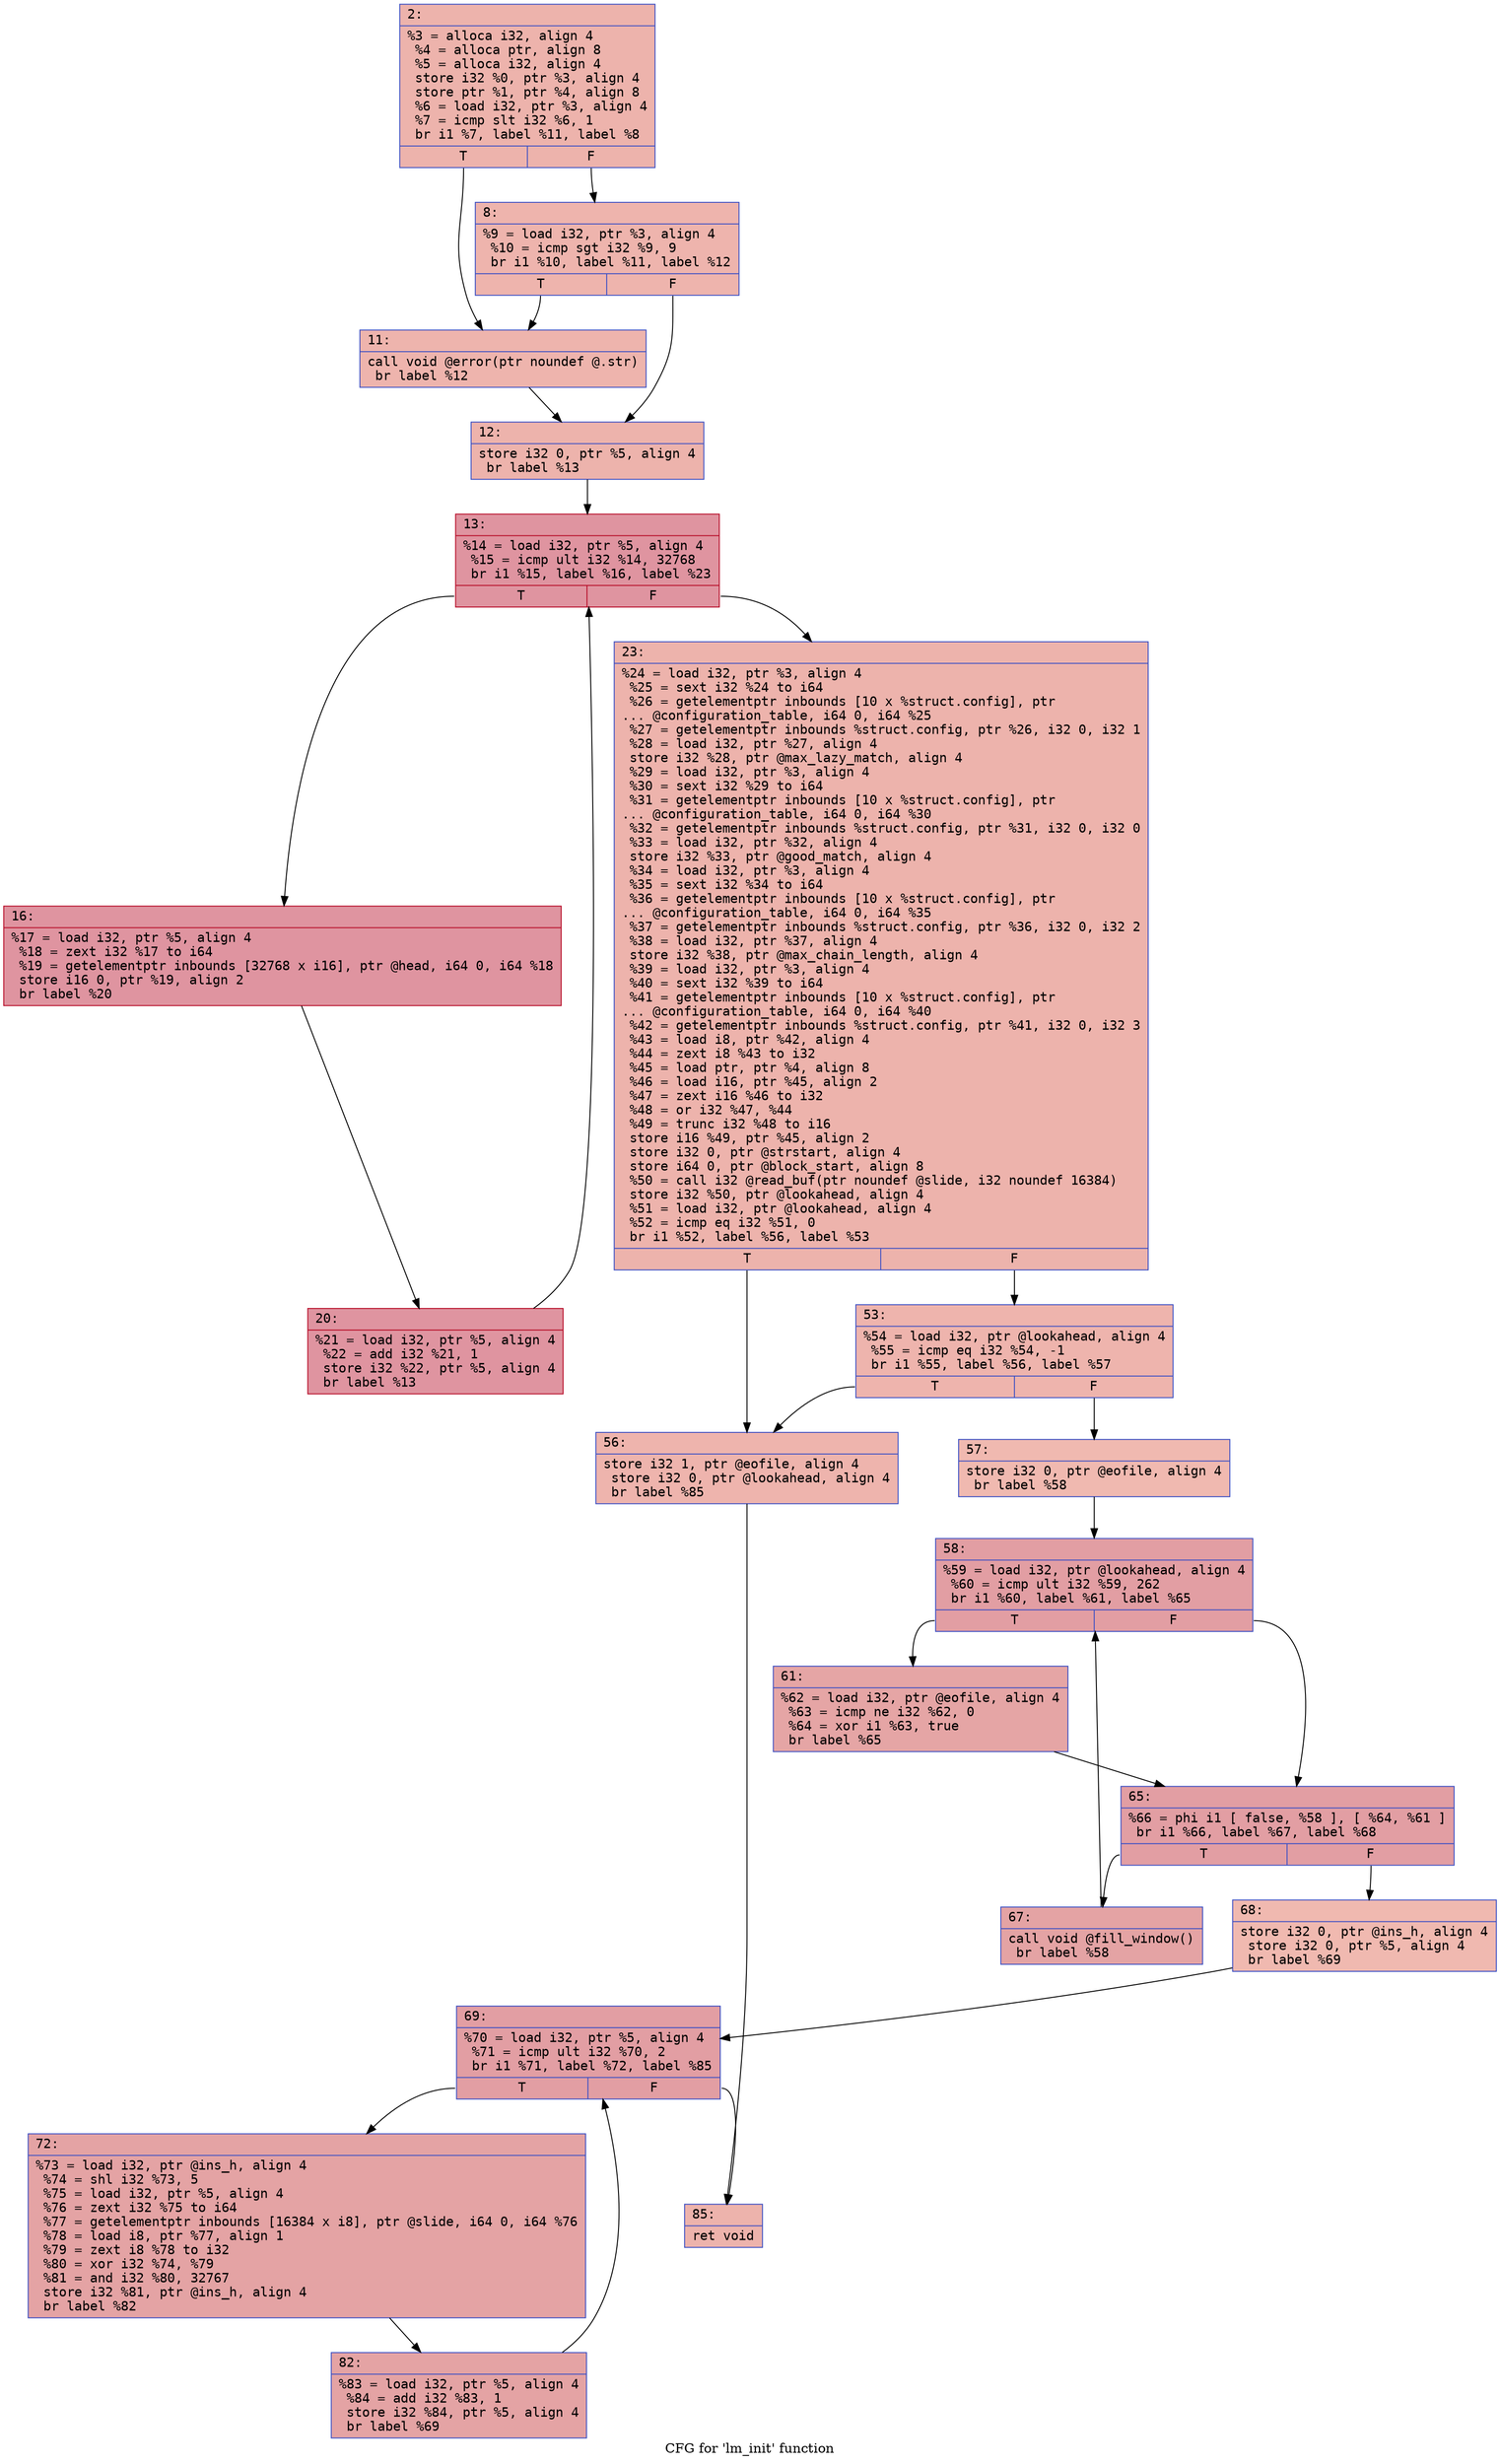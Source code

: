 digraph "CFG for 'lm_init' function" {
	label="CFG for 'lm_init' function";

	Node0x60000389e030 [shape=record,color="#3d50c3ff", style=filled, fillcolor="#d6524470" fontname="Courier",label="{2:\l|  %3 = alloca i32, align 4\l  %4 = alloca ptr, align 8\l  %5 = alloca i32, align 4\l  store i32 %0, ptr %3, align 4\l  store ptr %1, ptr %4, align 8\l  %6 = load i32, ptr %3, align 4\l  %7 = icmp slt i32 %6, 1\l  br i1 %7, label %11, label %8\l|{<s0>T|<s1>F}}"];
	Node0x60000389e030:s0 -> Node0x60000389e0d0[tooltip="2 -> 11\nProbability 37.50%" ];
	Node0x60000389e030:s1 -> Node0x60000389e080[tooltip="2 -> 8\nProbability 62.50%" ];
	Node0x60000389e080 [shape=record,color="#3d50c3ff", style=filled, fillcolor="#d8564670" fontname="Courier",label="{8:\l|  %9 = load i32, ptr %3, align 4\l  %10 = icmp sgt i32 %9, 9\l  br i1 %10, label %11, label %12\l|{<s0>T|<s1>F}}"];
	Node0x60000389e080:s0 -> Node0x60000389e0d0[tooltip="8 -> 11\nProbability 50.00%" ];
	Node0x60000389e080:s1 -> Node0x60000389e120[tooltip="8 -> 12\nProbability 50.00%" ];
	Node0x60000389e0d0 [shape=record,color="#3d50c3ff", style=filled, fillcolor="#d8564670" fontname="Courier",label="{11:\l|  call void @error(ptr noundef @.str)\l  br label %12\l}"];
	Node0x60000389e0d0 -> Node0x60000389e120[tooltip="11 -> 12\nProbability 100.00%" ];
	Node0x60000389e120 [shape=record,color="#3d50c3ff", style=filled, fillcolor="#d6524470" fontname="Courier",label="{12:\l|  store i32 0, ptr %5, align 4\l  br label %13\l}"];
	Node0x60000389e120 -> Node0x60000389e170[tooltip="12 -> 13\nProbability 100.00%" ];
	Node0x60000389e170 [shape=record,color="#b70d28ff", style=filled, fillcolor="#b70d2870" fontname="Courier",label="{13:\l|  %14 = load i32, ptr %5, align 4\l  %15 = icmp ult i32 %14, 32768\l  br i1 %15, label %16, label %23\l|{<s0>T|<s1>F}}"];
	Node0x60000389e170:s0 -> Node0x60000389e1c0[tooltip="13 -> 16\nProbability 96.88%" ];
	Node0x60000389e170:s1 -> Node0x60000389e260[tooltip="13 -> 23\nProbability 3.12%" ];
	Node0x60000389e1c0 [shape=record,color="#b70d28ff", style=filled, fillcolor="#b70d2870" fontname="Courier",label="{16:\l|  %17 = load i32, ptr %5, align 4\l  %18 = zext i32 %17 to i64\l  %19 = getelementptr inbounds [32768 x i16], ptr @head, i64 0, i64 %18\l  store i16 0, ptr %19, align 2\l  br label %20\l}"];
	Node0x60000389e1c0 -> Node0x60000389e210[tooltip="16 -> 20\nProbability 100.00%" ];
	Node0x60000389e210 [shape=record,color="#b70d28ff", style=filled, fillcolor="#b70d2870" fontname="Courier",label="{20:\l|  %21 = load i32, ptr %5, align 4\l  %22 = add i32 %21, 1\l  store i32 %22, ptr %5, align 4\l  br label %13\l}"];
	Node0x60000389e210 -> Node0x60000389e170[tooltip="20 -> 13\nProbability 100.00%" ];
	Node0x60000389e260 [shape=record,color="#3d50c3ff", style=filled, fillcolor="#d6524470" fontname="Courier",label="{23:\l|  %24 = load i32, ptr %3, align 4\l  %25 = sext i32 %24 to i64\l  %26 = getelementptr inbounds [10 x %struct.config], ptr\l... @configuration_table, i64 0, i64 %25\l  %27 = getelementptr inbounds %struct.config, ptr %26, i32 0, i32 1\l  %28 = load i32, ptr %27, align 4\l  store i32 %28, ptr @max_lazy_match, align 4\l  %29 = load i32, ptr %3, align 4\l  %30 = sext i32 %29 to i64\l  %31 = getelementptr inbounds [10 x %struct.config], ptr\l... @configuration_table, i64 0, i64 %30\l  %32 = getelementptr inbounds %struct.config, ptr %31, i32 0, i32 0\l  %33 = load i32, ptr %32, align 4\l  store i32 %33, ptr @good_match, align 4\l  %34 = load i32, ptr %3, align 4\l  %35 = sext i32 %34 to i64\l  %36 = getelementptr inbounds [10 x %struct.config], ptr\l... @configuration_table, i64 0, i64 %35\l  %37 = getelementptr inbounds %struct.config, ptr %36, i32 0, i32 2\l  %38 = load i32, ptr %37, align 4\l  store i32 %38, ptr @max_chain_length, align 4\l  %39 = load i32, ptr %3, align 4\l  %40 = sext i32 %39 to i64\l  %41 = getelementptr inbounds [10 x %struct.config], ptr\l... @configuration_table, i64 0, i64 %40\l  %42 = getelementptr inbounds %struct.config, ptr %41, i32 0, i32 3\l  %43 = load i8, ptr %42, align 4\l  %44 = zext i8 %43 to i32\l  %45 = load ptr, ptr %4, align 8\l  %46 = load i16, ptr %45, align 2\l  %47 = zext i16 %46 to i32\l  %48 = or i32 %47, %44\l  %49 = trunc i32 %48 to i16\l  store i16 %49, ptr %45, align 2\l  store i32 0, ptr @strstart, align 4\l  store i64 0, ptr @block_start, align 8\l  %50 = call i32 @read_buf(ptr noundef @slide, i32 noundef 16384)\l  store i32 %50, ptr @lookahead, align 4\l  %51 = load i32, ptr @lookahead, align 4\l  %52 = icmp eq i32 %51, 0\l  br i1 %52, label %56, label %53\l|{<s0>T|<s1>F}}"];
	Node0x60000389e260:s0 -> Node0x60000389e300[tooltip="23 -> 56\nProbability 37.50%" ];
	Node0x60000389e260:s1 -> Node0x60000389e2b0[tooltip="23 -> 53\nProbability 62.50%" ];
	Node0x60000389e2b0 [shape=record,color="#3d50c3ff", style=filled, fillcolor="#d8564670" fontname="Courier",label="{53:\l|  %54 = load i32, ptr @lookahead, align 4\l  %55 = icmp eq i32 %54, -1\l  br i1 %55, label %56, label %57\l|{<s0>T|<s1>F}}"];
	Node0x60000389e2b0:s0 -> Node0x60000389e300[tooltip="53 -> 56\nProbability 37.50%" ];
	Node0x60000389e2b0:s1 -> Node0x60000389e350[tooltip="53 -> 57\nProbability 62.50%" ];
	Node0x60000389e300 [shape=record,color="#3d50c3ff", style=filled, fillcolor="#d8564670" fontname="Courier",label="{56:\l|  store i32 1, ptr @eofile, align 4\l  store i32 0, ptr @lookahead, align 4\l  br label %85\l}"];
	Node0x60000389e300 -> Node0x60000389e620[tooltip="56 -> 85\nProbability 100.00%" ];
	Node0x60000389e350 [shape=record,color="#3d50c3ff", style=filled, fillcolor="#de614d70" fontname="Courier",label="{57:\l|  store i32 0, ptr @eofile, align 4\l  br label %58\l}"];
	Node0x60000389e350 -> Node0x60000389e3a0[tooltip="57 -> 58\nProbability 100.00%" ];
	Node0x60000389e3a0 [shape=record,color="#3d50c3ff", style=filled, fillcolor="#be242e70" fontname="Courier",label="{58:\l|  %59 = load i32, ptr @lookahead, align 4\l  %60 = icmp ult i32 %59, 262\l  br i1 %60, label %61, label %65\l|{<s0>T|<s1>F}}"];
	Node0x60000389e3a0:s0 -> Node0x60000389e3f0[tooltip="58 -> 61\nProbability 50.00%" ];
	Node0x60000389e3a0:s1 -> Node0x60000389e440[tooltip="58 -> 65\nProbability 50.00%" ];
	Node0x60000389e3f0 [shape=record,color="#3d50c3ff", style=filled, fillcolor="#c5333470" fontname="Courier",label="{61:\l|  %62 = load i32, ptr @eofile, align 4\l  %63 = icmp ne i32 %62, 0\l  %64 = xor i1 %63, true\l  br label %65\l}"];
	Node0x60000389e3f0 -> Node0x60000389e440[tooltip="61 -> 65\nProbability 100.00%" ];
	Node0x60000389e440 [shape=record,color="#3d50c3ff", style=filled, fillcolor="#be242e70" fontname="Courier",label="{65:\l|  %66 = phi i1 [ false, %58 ], [ %64, %61 ]\l  br i1 %66, label %67, label %68\l|{<s0>T|<s1>F}}"];
	Node0x60000389e440:s0 -> Node0x60000389e490[tooltip="65 -> 67\nProbability 96.88%" ];
	Node0x60000389e440:s1 -> Node0x60000389e4e0[tooltip="65 -> 68\nProbability 3.12%" ];
	Node0x60000389e490 [shape=record,color="#3d50c3ff", style=filled, fillcolor="#c32e3170" fontname="Courier",label="{67:\l|  call void @fill_window()\l  br label %58\l}"];
	Node0x60000389e490 -> Node0x60000389e3a0[tooltip="67 -> 58\nProbability 100.00%" ];
	Node0x60000389e4e0 [shape=record,color="#3d50c3ff", style=filled, fillcolor="#de614d70" fontname="Courier",label="{68:\l|  store i32 0, ptr @ins_h, align 4\l  store i32 0, ptr %5, align 4\l  br label %69\l}"];
	Node0x60000389e4e0 -> Node0x60000389e530[tooltip="68 -> 69\nProbability 100.00%" ];
	Node0x60000389e530 [shape=record,color="#3d50c3ff", style=filled, fillcolor="#be242e70" fontname="Courier",label="{69:\l|  %70 = load i32, ptr %5, align 4\l  %71 = icmp ult i32 %70, 2\l  br i1 %71, label %72, label %85\l|{<s0>T|<s1>F}}"];
	Node0x60000389e530:s0 -> Node0x60000389e580[tooltip="69 -> 72\nProbability 96.88%" ];
	Node0x60000389e530:s1 -> Node0x60000389e620[tooltip="69 -> 85\nProbability 3.12%" ];
	Node0x60000389e580 [shape=record,color="#3d50c3ff", style=filled, fillcolor="#c32e3170" fontname="Courier",label="{72:\l|  %73 = load i32, ptr @ins_h, align 4\l  %74 = shl i32 %73, 5\l  %75 = load i32, ptr %5, align 4\l  %76 = zext i32 %75 to i64\l  %77 = getelementptr inbounds [16384 x i8], ptr @slide, i64 0, i64 %76\l  %78 = load i8, ptr %77, align 1\l  %79 = zext i8 %78 to i32\l  %80 = xor i32 %74, %79\l  %81 = and i32 %80, 32767\l  store i32 %81, ptr @ins_h, align 4\l  br label %82\l}"];
	Node0x60000389e580 -> Node0x60000389e5d0[tooltip="72 -> 82\nProbability 100.00%" ];
	Node0x60000389e5d0 [shape=record,color="#3d50c3ff", style=filled, fillcolor="#c32e3170" fontname="Courier",label="{82:\l|  %83 = load i32, ptr %5, align 4\l  %84 = add i32 %83, 1\l  store i32 %84, ptr %5, align 4\l  br label %69\l}"];
	Node0x60000389e5d0 -> Node0x60000389e530[tooltip="82 -> 69\nProbability 100.00%" ];
	Node0x60000389e620 [shape=record,color="#3d50c3ff", style=filled, fillcolor="#d6524470" fontname="Courier",label="{85:\l|  ret void\l}"];
}
